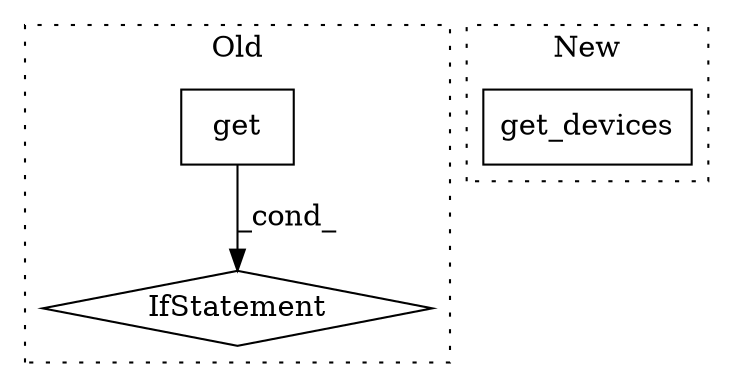 digraph G {
subgraph cluster0 {
1 [label="get" a="32" s="5515,5534" l="4,1" shape="box"];
3 [label="IfStatement" a="25" s="5543,5557" l="4,2" shape="diamond"];
label = "Old";
style="dotted";
}
subgraph cluster1 {
2 [label="get_devices" a="32" s="6890,6927" l="12,1" shape="box"];
label = "New";
style="dotted";
}
1 -> 3 [label="_cond_"];
}